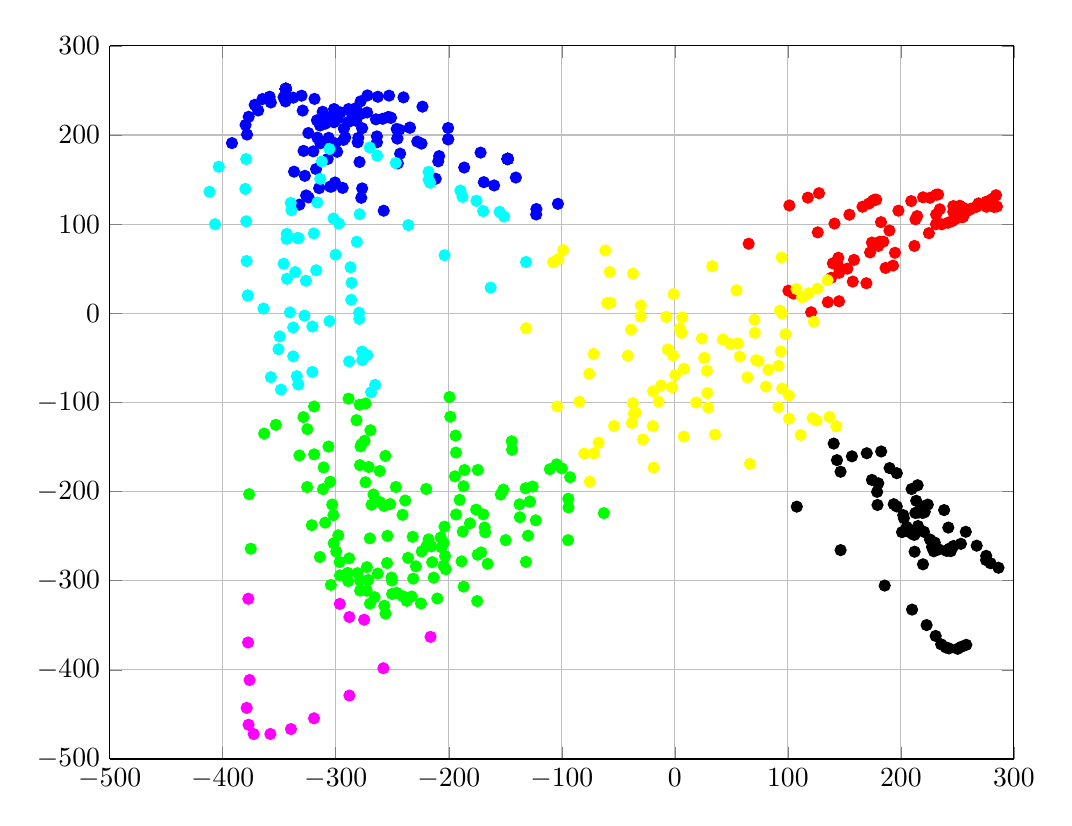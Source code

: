 % This file was created by matlab2tikz.
% Minimal pgfplots version: 1.3
%
%The latest updates can be retrieved from
%  http://www.mathworks.com/matlabcentral/fileexchange/22022-matlab2tikz
%where you can also make suggestions and rate matlab2tikz.
%
\definecolor{mycolor1}{rgb}{1.0,0.0,1.0}%
\definecolor{mycolor2}{rgb}{1.0,1.0,0.0}%
\definecolor{mycolor3}{rgb}{0.0,1.0,1.0}%
%
\begin{tikzpicture}

\begin{axis}[%
width=4.521in,
height=3.566in,
at={(0.758in,0.481in)},
scale only axis,
separate axis lines,
every outer x axis line/.append style={black},
every x tick label/.append style={font=\color{black}},
xmin=-500,
xmax=300,
xmajorgrids,
every outer y axis line/.append style={black},
every y tick label/.append style={font=\color{black}},
ymin=-500,
ymax=300,
ymajorgrids
]
\addplot [color=blue,only marks,mark=*,mark options={solid},forget plot]
  table[row sep=crcr]{%
-300.345	190.46\\
-293.159	194.464\\
-280.59	191.787\\
-378.478	200.453\\
-377.031	220.352\\
-371.704	233.733\\
-364.827	240.259\\
-358.517	242.861\\
-344.438	237.597\\
-329.24	227.334\\
-312.059	214.556\\
-291.641	197.083\\
-391.83	190.861\\
-379.787	211.236\\
-368.652	227.451\\
-357.42	236.415\\
-346.189	242.333\\
-337.561	241.847\\
-330.237	244.041\\
-318.78	240.472\\
-301.512	229.038\\
-281.998	215.806\\
-263.591	198.382\\
-243.048	179.003\\
-336.905	158.803\\
-328.475	182.098\\
-324.232	202.144\\
-316.64	216.464\\
-306.136	217.053\\
-298.328	218.426\\
-288.95	214.549\\
-276.665	207.546\\
-263.55	191.77\\
-245.106	168.125\\
-211.556	150.843\\
-300.655	146.669\\
-298.774	181.113\\
-292.822	207.053\\
-285.052	226.817\\
-278.001	237.679\\
-271.963	244.357\\
-262.773	242.844\\
-252.815	244.098\\
-240.066	242.147\\
-223.266	231.757\\
-200.596	207.83\\
-171.875	180.175\\
-140.649	152.233\\
-103.423	122.734\\
-304.997	142.024\\
-307.12	173.045\\
-306.25	196.765\\
-301.584	214.233\\
-296.859	225.296\\
-288.65	229.006\\
-282.218	230.064\\
-272.262	225.248\\
-258.489	218.148\\
-243.765	205.895\\
-224.118	190.279\\
-208.507	176.258\\
-186.363	163.458\\
-159.895	143.353\\
-122.657	110.777\\
-326.195	132.145\\
-314.723	140.311\\
-303.607	142.117\\
-293.887	140.619\\
-277.43	129.493\\
-257.562	115.011\\
-332.174	121.792\\
-327.334	154.133\\
-319.841	181.597\\
-316.273	196.989\\
-309.318	212.608\\
-304.039	220.654\\
-295.747	225.172\\
-286.069	224.848\\
-278.084	223.386\\
-264.459	217.525\\
-246.089	206.718\\
-227.874	192.568\\
-209.312	170.393\\
-169.014	147.032\\
-122.476	116.885\\
-324.082	129.893\\
-317.42	161.681\\
-313.586	190.648\\
-313.878	210.61\\
-311.605	225.953\\
-344.183	251.681\\
-344.183	251.681\\
-344.183	251.681\\
-344.183	251.681\\
-344.183	251.681\\
-344.183	251.681\\
-344.183	251.681\\
-344.183	251.681\\
-344.183	251.681\\
-344.183	251.681\\
-344.183	251.681\\
-344.183	251.681\\
-344.183	251.681\\
-344.183	251.681\\
-344.183	251.681\\
-344.183	251.681\\
-344.183	251.681\\
-344.183	251.681\\
-344.183	251.681\\
-344.183	251.681\\
-344.183	251.681\\
-344.183	251.681\\
-344.183	251.681\\
-344.183	251.681\\
-344.183	251.681\\
-276.647	140.049\\
-278.952	169.616\\
-280.033	196.698\\
-245.509	196.031\\
-245.509	196.031\\
-253.509	220.019\\
-253.509	220.019\\
-251.239	219.304\\
-251.239	219.304\\
-234.427	208.203\\
-234.427	208.203\\
-200.564	195.122\\
-200.564	195.122\\
-147.882	173.106\\
-147.882	173.106\\
-147.882	173.106\\
-147.882	173.106\\
-147.882	173.106\\
-147.882	173.106\\
-147.882	173.106\\
-147.882	173.106\\
-147.882	173.106\\
-147.882	173.106\\
-147.882	173.106\\
-147.882	173.106\\
-147.882	173.106\\
-147.882	173.106\\
-147.882	173.106\\
-147.882	173.106\\
-147.882	173.106\\
-147.882	173.106\\
-147.882	173.106\\
};
\addplot [color=black,only marks,mark=*,mark options={solid},forget plot]
  table[row sep=crcr]{%
169.812	-157.057\\
196.405	-179.412\\
209.505	-197.196\\
213.565	-210.377\\
218.362	-216.776\\
219.949	-220.884\\
220.206	-222.292\\
221.126	-222.632\\
220.408	-223.57\\
218.846	-223.841\\
215.753	-223.487\\
214.678	-223.363\\
212.827	-224.024\\
156.688	-160.524\\
179.99	-190.734\\
193.696	-214.195\\
202.689	-229.877\\
205.195	-239.755\\
207.613	-245.611\\
210.745	-247.985\\
211.987	-248.561\\
212.357	-247.203\\
211.983	-245.497\\
146.645	-177.804\\
179.336	-215.065\\
201.021	-245.558\\
212.155	-267.508\\
219.559	-281.633\\
143.453	-164.785\\
178.977	-200.35\\
202.115	-226.489\\
220.452	-245.21\\
230.024	-257.263\\
233.505	-264.912\\
240.059	-266.358\\
241.253	-266.36\\
244.204	-266.838\\
243.05	-263.973\\
246.58	-261.059\\
140.578	-146.224\\
174.378	-186.994\\
196.412	-216.755\\
215.151	-238.675\\
225.773	-253.787\\
227.534	-262.257\\
229.163	-267.036\\
182.585	-155.066\\
214.825	-192.946\\
238.279	-220.797\\
257.444	-245.157\\
267.099	-260.738\\
275.503	-272.168\\
279.433	-280.469\\
107.925	-216.955\\
146.689	-265.704\\
185.685	-305.5\\
209.913	-332.433\\
222.772	-349.793\\
230.78	-361.99\\
235.647	-371.404\\
239.863	-374.883\\
242.503	-375.961\\
250.237	-376.395\\
253.397	-374.216\\
257.873	-371.964\\
190.038	-173.712\\
223.812	-214.651\\
241.988	-240.429\\
253.14	-258.641\\
275.389	-276.873\\
286.371	-285.512\\
};
\addplot [color=red,only marks,mark=*,mark options={solid},forget plot]
  table[row sep=crcr]{%
152.652	50.054\\
145.44	45.397\\
184.521	80.321\\
181.269	80.148\\
180.121	75.493\\
172.764	68.209\\
158.522	59.838\\
138.319	39.729\\
178.185	127.415\\
176.674	127.41\\
175.351	126.234\\
171.76	123.047\\
166.066	119.491\\
154.461	110.562\\
141.297	100.588\\
126.468	90.731\\
232.945	133.206\\
231.324	133.04\\
225.738	129.508\\
219.661	130.053\\
209.166	125.829\\
197.846	115.04\\
182.42	102.175\\
144.691	62.268\\
254.962	108.368\\
254.094	107.629\\
255.153	108.504\\
253.51	108.367\\
249.987	106.709\\
245.336	103.273\\
241.688	101.53\\
236.216	99.744\\
224.826	89.817\\
211.978	75.517\\
186.431	50.829\\
135.373	12.4\\
284.209	132.399\\
281.745	128.931\\
280.082	127.39\\
275.76	125.195\\
268.694	123.216\\
258.292	114.424\\
248.826	108.545\\
231.076	99.866\\
194.792	67.807\\
157.447	35.51\\
120.625	1.085\\
193.034	53.442\\
169.512	33.665\\
145.319	13.421\\
284.989	119.735\\
282.404	119.205\\
275.745	119.473\\
266.943	119.418\\
262.065	117.188\\
261.001	116.344\\
253.969	115.785\\
246.345	113.76\\
231.208	110.723\\
212.908	105.358\\
174.385	79.308\\
139.829	55.97\\
100.498	25.252\\
255.531	118.0\\
252.098	120.628\\
246.388	120.173\\
234.422	116.653\\
214.396	108.978\\
189.873	92.773\\
144.745	52.267\\
104.968	22.009\\
127.59	134.667\\
117.69	129.674\\
101.35	120.909\\
65.339	77.949\\
};
\addplot [color=green,only marks,mark=*,mark options={solid},forget plot]
  table[row sep=crcr]{%
-128.238	-211.3\\
-128.238	-211.3\\
-171.329	-268.308\\
-213.352	-296.581\\
-240.74	-317.388\\
-257.049	-328.077\\
-269.709	-325.717\\
-272.632	-311.224\\
-272.458	-284.803\\
-269.841	-252.52\\
-268.304	-214.795\\
-270.779	-172.48\\
-274.482	-143.113\\
-273.603	-101.213\\
-125.762	-194.399\\
-137.098	-228.83\\
-168.265	-240.299\\
-203.251	-272.359\\
-231.462	-297.688\\
-250.189	-314.856\\
-265.612	-318.513\\
-278.492	-311.166\\
-289.347	-291.296\\
-299.583	-267.388\\
-309.331	-234.927\\
-311.312	-197.303\\
-319.142	-158.285\\
-353.035	-125.204\\
-144.043	-153.139\\
-151.732	-197.849\\
-169.464	-225.655\\
-187.634	-244.859\\
-204.63	-257.579\\
-215.359	-261.518\\
-219.722	-261.248\\
-217.829	-253.631\\
-203.82	-239.389\\
-193.549	-225.765\\
-190.397	-209.309\\
-186.932	-194.018\\
-186.095	-175.846\\
-193.585	-156.256\\
-193.945	-137.234\\
-198.643	-116.022\\
-199.341	-93.963\\
-99.912	-174.018\\
-137.397	-214.322\\
-167.809	-245.71\\
-202.713	-287.18\\
-232.862	-317.722\\
-255.953	-336.947\\
-304.3	-304.723\\
-314.02	-273.402\\
-321.206	-237.751\\
-325.34	-194.992\\
-332.169	-159.553\\
-328.551	-116.554\\
-92.646	-183.927\\
-94.079	-217.75\\
-129.914	-249.483\\
-165.615	-281.06\\
-186.821	-306.674\\
-210.108	-319.977\\
-224.618	-325.554\\
-237.187	-322.648\\
-246.237	-313.571\\
-250.326	-299.9\\
-254.65	-280.219\\
-254.271	-249.744\\
-257.294	-216.156\\
-261.076	-177.004\\
-278.038	-149.311\\
-278.816	-102.605\\
-94.275	-208.068\\
-123.001	-232.311\\
-149.661	-254.5\\
-174.438	-270.895\\
-188.689	-278.346\\
-204.629	-283.108\\
-214.704	-279.207\\
-223.946	-267.262\\
-231.938	-250.762\\
-240.896	-226.1\\
-246.803	-194.911\\
-256.06	-160.004\\
-269.348	-131.256\\
-62.788	-224.227\\
-94.445	-254.491\\
-131.715	-278.867\\
-174.87	-322.884\\
-375.182	-264.126\\
-376.679	-202.952\\
-363.359	-134.962\\
-110.558	-174.914\\
-153.997	-203.311\\
-181.292	-235.646\\
-206.358	-262.677\\
-229.064	-283.885\\
-250.661	-296.492\\
-271.256	-299.18\\
-280.684	-291.548\\
-288.077	-274.945\\
-297.761	-249.162\\
-303.167	-214.582\\
-310.721	-172.979\\
-325.095	-130.037\\
-104.522	-169.519\\
-131.994	-196.324\\
-175.785	-220.314\\
-207.151	-251.555\\
-236.056	-274.407\\
-262.836	-292.043\\
-278.598	-299.695\\
-288.996	-300.515\\
-296.25	-294.037\\
-296.592	-279.073\\
-301.856	-258.039\\
-302.07	-226.463\\
-304.889	-189.028\\
-306.462	-149.5\\
-319.186	-104.611\\
-144.33	-143.642\\
-174.295	-175.81\\
-194.561	-182.958\\
-219.976	-197.126\\
-238.517	-210.108\\
-251.877	-214.045\\
-260.921	-211.826\\
-266.67	-203.276\\
-273.693	-189.559\\
-278.589	-170.39\\
-277.374	-146.981\\
-281.652	-119.944\\
-288.641	-95.805\\
};
\addplot [color=mycolor1,only marks,mark=*,mark options={solid},forget plot]
  table[row sep=crcr]{%
-274.881	-343.776\\
-287.948	-340.779\\
-296.435	-326.056\\
-216.107	-363.005\\
-257.841	-398.222\\
-287.92	-428.889\\
-319.248	-454.367\\
-339.634	-466.451\\
-357.821	-471.965\\
-372.607	-472.028\\
-377.157	-461.626\\
-378.807	-442.69\\
-376.247	-411.421\\
-377.547	-369.333\\
-377.387	-320.257\\
};
\addplot [color=mycolor2,only marks,mark=*,mark options={solid},forget plot]
  table[row sep=crcr]{%
135.14	37.057\\
126.28	27.554\\
112.626	17.924\\
94.903	-0.287\\
70.798	-21.975\\
28.417	-64.533\\
-14.268	-99.168\\
-38.026	-123.043\\
-71.565	-157.205\\
-98.792	70.845\\
-30.093	8.752\\
23.865	-28.33\\
82.768	-63.381\\
100.946	-92.123\\
142.933	-126.734\\
118.577	22.378\\
93.021	2.937\\
55.799	-33.766\\
-2.475	-82.943\\
-34.621	-111.65\\
-67.428	-145.21\\
-107.744	57.234\\
-56.943	11.664\\
-1.554	-47.418\\
80.524	-82.223\\
121.951	-117.743\\
94.481	62.598\\
54.541	25.757\\
4.435	-16.96\\
-41.614	-47.57\\
-84.443	-99.246\\
-102.896	60.803\\
-30.215	-3.64\\
26.125	-50.144\\
26.125	-50.144\\
111.339	-136.588\\
107.68	27.132\\
70.467	-7.351\\
8.1	-62.294\\
-37.135	-100.917\\
-59.88	11.336\\
-6.156	-40.743\\
-6.156	-40.743\\
101.059	-118.277\\
97.902	-23.509\\
28.704	-89.458\\
-19.461	-126.678\\
-61.479	70.419\\
6.576	-4.578\\
73.986	-53.486\\
91.557	-105.337\\
71.928	-52.625\\
18.958	-100.157\\
-28.18	-141.622\\
-75.235	-188.865\\
-57.648	46.308\\
-7.559	-4.075\\
57.457	-48.611\\
94.96	-84.54\\
125.302	-120.228\\
122.937	-9.417\\
93.777	-42.839\\
64.225	-71.893\\
29.571	-105.832\\
7.87	-138.379\\
-18.784	-173.095\\
-131.579	-16.845\\
-71.911	-45.614\\
-19.319	-87.616\\
35.538	-136.068\\
66.436	-168.885\\
42.563	-29.412\\
0.385	-69.366\\
-36.256	-112.495\\
-80.15	-157.5\\
-37.048	44.471\\
5.934	-22.106\\
91.883	-58.998\\
136.831	-116.303\\
49.22	-34.369\\
-12.002	-80.919\\
-53.813	-126.412\\
33.089	52.745\\
-1.09	21.457\\
-38.673	-18.368\\
-75.694	-67.874\\
-104.019	-104.566\\
};
\addplot [color=mycolor3,only marks,mark=*,mark options={solid},forget plot]
  table[row sep=crcr]{%
-288.137	-54.083\\
-305.55	-8.843\\
-317.286	48.137\\
-319.447	89.556\\
-316.318	124.19\\
-313.713	150.746\\
-312.285	170.238\\
-305.574	184.285\\
-269.951	185.95\\
-246.87	168.584\\
-217.843	149.761\\
-187.818	130.547\\
-151.11	108.43\\
-348.427	-85.656\\
-350.631	-40.34\\
-363.912	5.274\\
-378.861	58.592\\
-379.192	103.124\\
-379.982	139.475\\
-379.268	172.939\\
-263.309	176.788\\
-216.485	146.391\\
-169.569	114.569\\
-377.81	19.905\\
-377.81	19.905\\
-406.801	99.859\\
-411.707	136.242\\
-403.505	164.364\\
-217.885	158.569\\
-189.744	137.627\\
-155.02	113.773\\
-334.471	-70.651\\
-337.659	-15.975\\
-343.181	38.65\\
-343.542	83.488\\
-339.807	123.74\\
-175.52	126.11\\
-131.652	57.493\\
-276.524	-52.442\\
-279.397	0.569\\
-286.907	51.598\\
-297.163	100.597\\
-268.778	-88.696\\
-276.693	-42.959\\
-286.283	15.124\\
-300.094	65.649\\
-302.031	106.28\\
-357.389	-71.668\\
-337.671	-48.4\\
-340.601	0.925\\
-346.14	55.551\\
-343.309	89.068\\
-339.163	115.588\\
-235.823	98.903\\
-203.702	65.064\\
-162.946	28.693\\
-333.196	-80.009\\
-349.518	-25.993\\
-327.699	-2.691\\
-335.84	46.221\\
-334.095	84.342\\
-320.725	-65.796\\
-320.668	-14.86\\
-326.435	36.44\\
-332.737	84.305\\
-265.135	-80.29\\
-272.088	-47.012\\
-279.139	-6.328\\
-285.999	34.07\\
-281.363	80.13\\
-278.854	111.097\\
};
\end{axis}
\end{tikzpicture}%